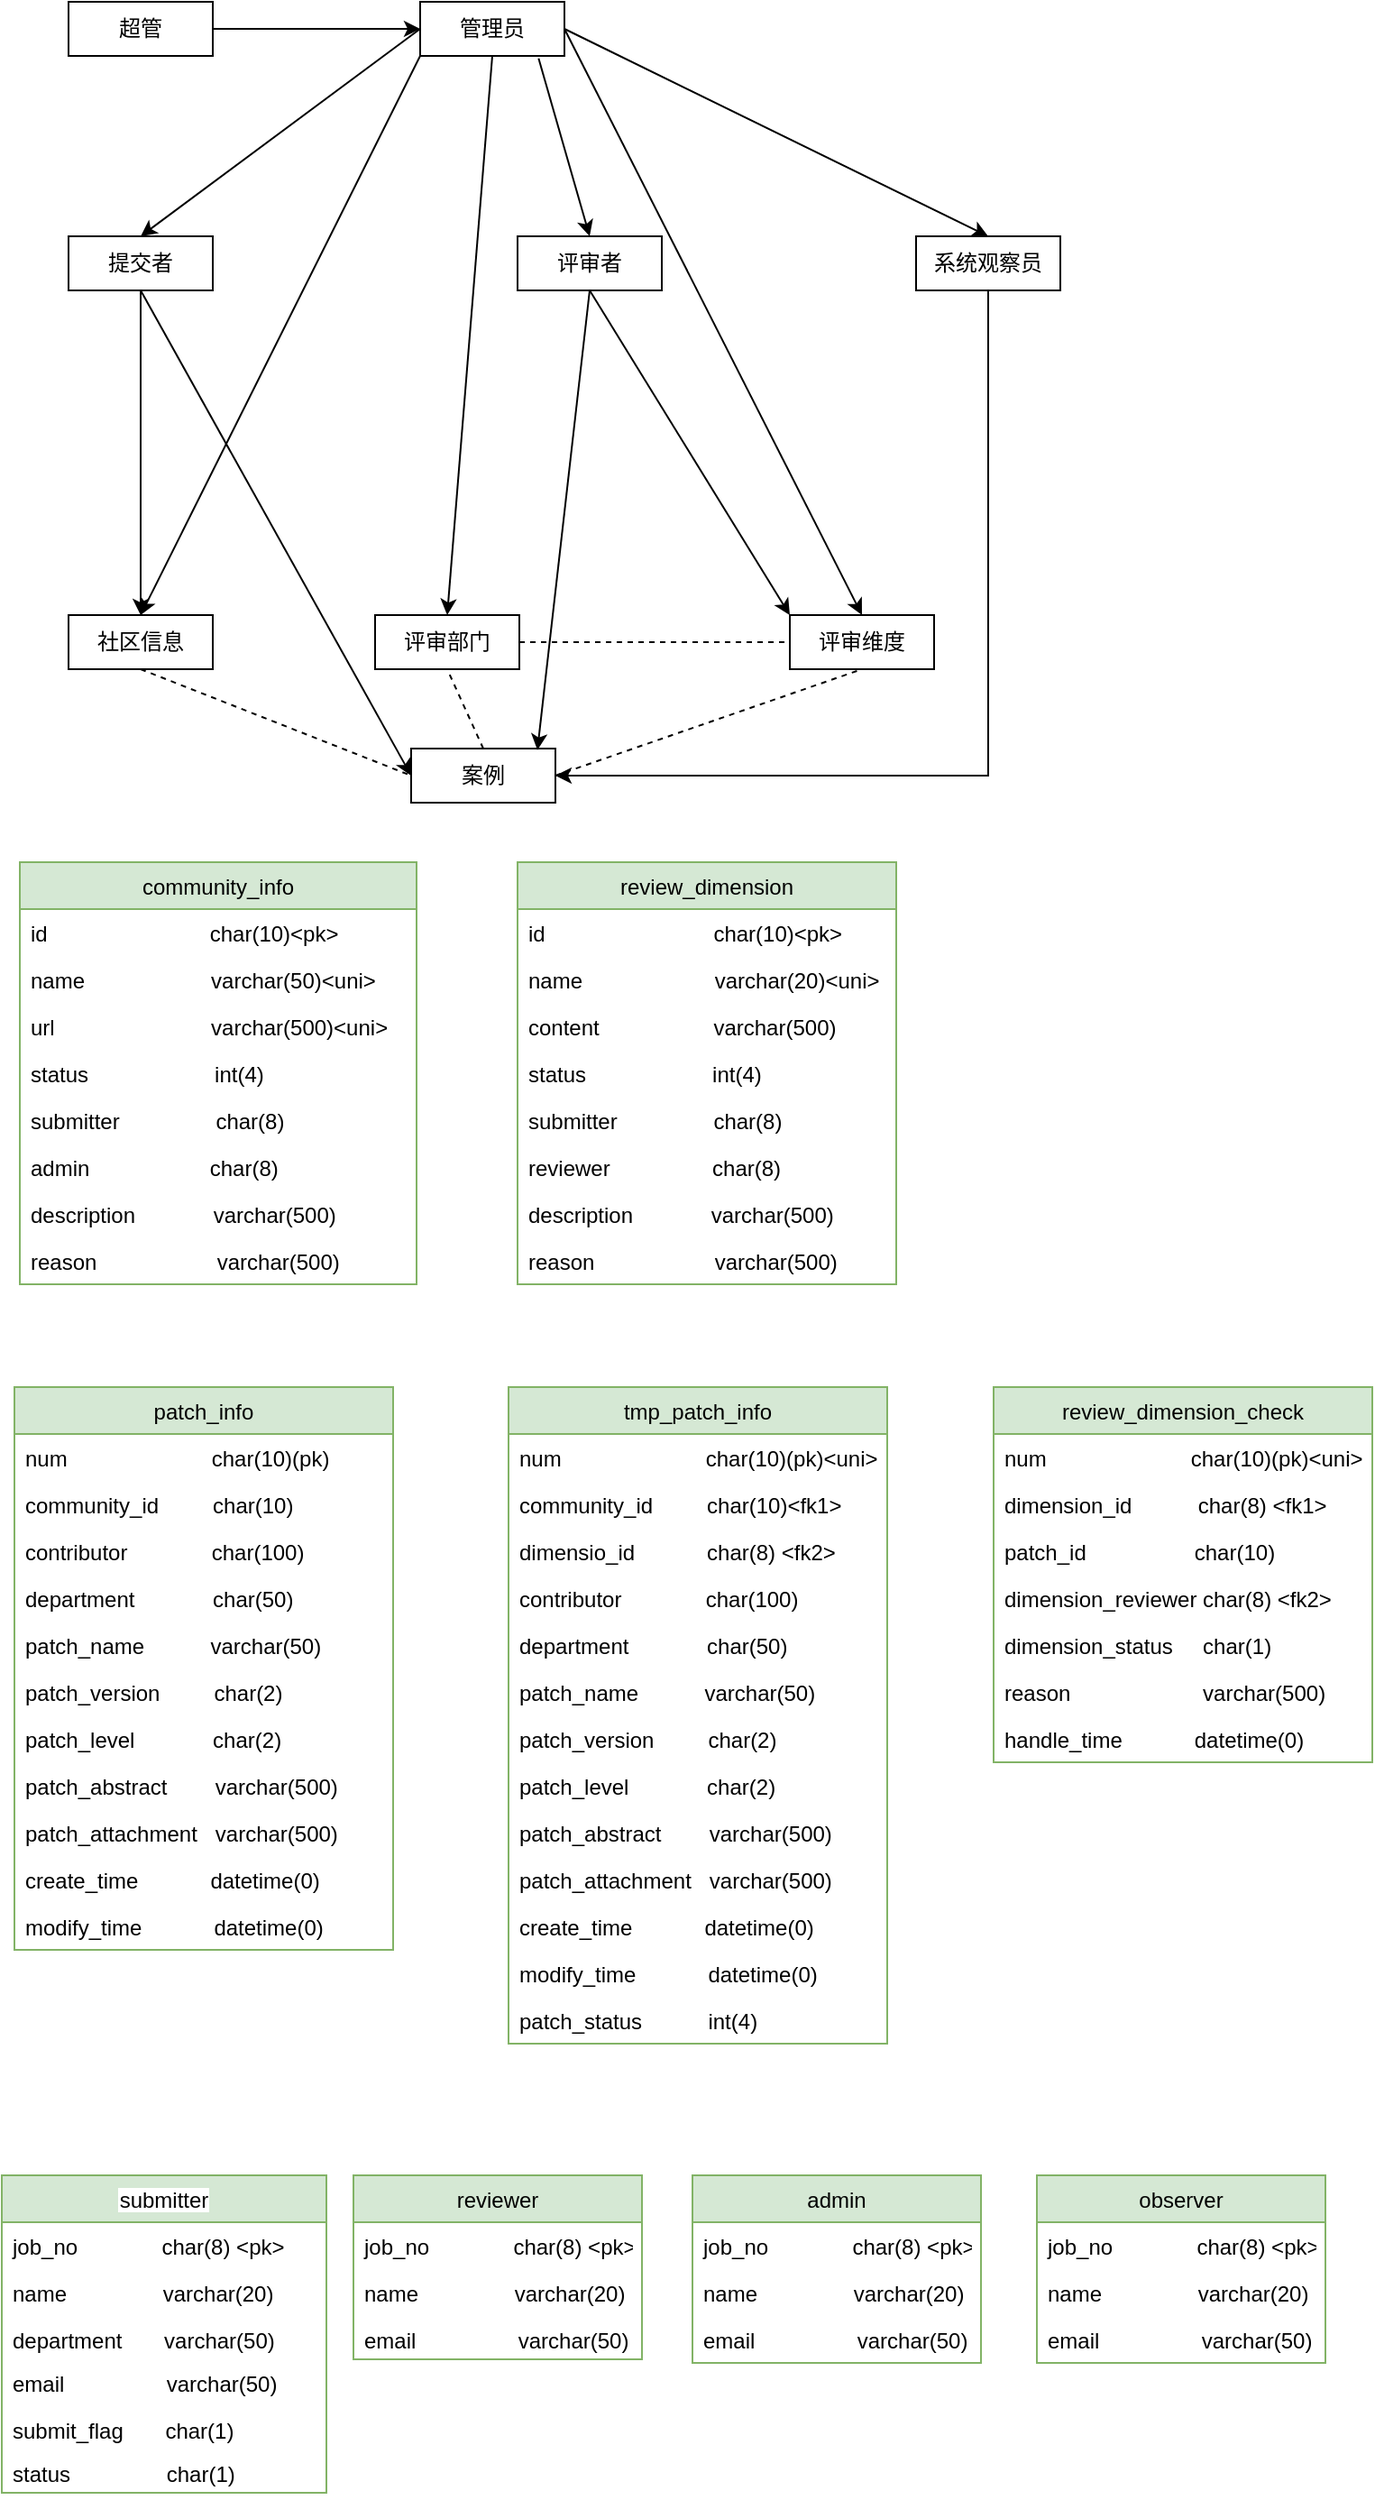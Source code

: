 <mxfile version="20.8.20" type="github" pages="2">
  <diagram id="dzC68mJOjXSK4L2v-khC" name="第 1 页">
    <mxGraphModel dx="1434" dy="796" grid="0" gridSize="10" guides="1" tooltips="1" connect="1" arrows="1" fold="1" page="1" pageScale="1" pageWidth="827" pageHeight="1169" math="0" shadow="0">
      <root>
        <mxCell id="0" />
        <mxCell id="1" parent="0" />
        <mxCell id="U1OwGEYTzstIpBjT-P24-1" value="" style="rounded=0;whiteSpace=wrap;html=1;" parent="1" vertex="1">
          <mxGeometry x="270" y="240" height="20" as="geometry" />
        </mxCell>
        <mxCell id="doD5e1eSzqzm3-nZjq-h-1" value="提交者" style="rounded=0;whiteSpace=wrap;html=1;" parent="1" vertex="1">
          <mxGeometry x="60" y="170" width="80" height="30" as="geometry" />
        </mxCell>
        <mxCell id="doD5e1eSzqzm3-nZjq-h-2" value="评审者" style="rounded=0;whiteSpace=wrap;html=1;" parent="1" vertex="1">
          <mxGeometry x="309" y="170" width="80" height="30" as="geometry" />
        </mxCell>
        <mxCell id="doD5e1eSzqzm3-nZjq-h-3" value="管理员" style="rounded=0;whiteSpace=wrap;html=1;" parent="1" vertex="1">
          <mxGeometry x="255" y="40" width="80" height="30" as="geometry" />
        </mxCell>
        <mxCell id="doD5e1eSzqzm3-nZjq-h-4" value="社区信息" style="rounded=0;whiteSpace=wrap;html=1;" parent="1" vertex="1">
          <mxGeometry x="60" y="380" width="80" height="30" as="geometry" />
        </mxCell>
        <mxCell id="doD5e1eSzqzm3-nZjq-h-5" value="评审维度" style="rounded=0;whiteSpace=wrap;html=1;" parent="1" vertex="1">
          <mxGeometry x="460" y="380" width="80" height="30" as="geometry" />
        </mxCell>
        <mxCell id="doD5e1eSzqzm3-nZjq-h-6" value="案例" style="rounded=0;whiteSpace=wrap;html=1;" parent="1" vertex="1">
          <mxGeometry x="250" y="454" width="80" height="30" as="geometry" />
        </mxCell>
        <mxCell id="doD5e1eSzqzm3-nZjq-h-16" value="" style="endArrow=classic;html=1;rounded=0;exitX=0.821;exitY=1.046;exitDx=0;exitDy=0;entryX=0.5;entryY=0;entryDx=0;entryDy=0;exitPerimeter=0;" parent="1" source="doD5e1eSzqzm3-nZjq-h-3" target="doD5e1eSzqzm3-nZjq-h-2" edge="1">
          <mxGeometry width="50" height="50" relative="1" as="geometry">
            <mxPoint x="330" y="130" as="sourcePoint" />
            <mxPoint x="380" y="80" as="targetPoint" />
          </mxGeometry>
        </mxCell>
        <mxCell id="doD5e1eSzqzm3-nZjq-h-17" value="" style="endArrow=classic;html=1;rounded=0;exitX=0;exitY=0.5;exitDx=0;exitDy=0;entryX=0.5;entryY=0;entryDx=0;entryDy=0;" parent="1" source="doD5e1eSzqzm3-nZjq-h-3" target="doD5e1eSzqzm3-nZjq-h-1" edge="1">
          <mxGeometry width="50" height="50" relative="1" as="geometry">
            <mxPoint x="210" y="270" as="sourcePoint" />
            <mxPoint x="260" y="220" as="targetPoint" />
          </mxGeometry>
        </mxCell>
        <mxCell id="doD5e1eSzqzm3-nZjq-h-18" value="" style="endArrow=classic;html=1;rounded=0;exitX=0.5;exitY=1;exitDx=0;exitDy=0;" parent="1" source="doD5e1eSzqzm3-nZjq-h-1" target="doD5e1eSzqzm3-nZjq-h-4" edge="1">
          <mxGeometry width="50" height="50" relative="1" as="geometry">
            <mxPoint x="80" y="330" as="sourcePoint" />
            <mxPoint x="130" y="280" as="targetPoint" />
          </mxGeometry>
        </mxCell>
        <mxCell id="doD5e1eSzqzm3-nZjq-h-19" value="" style="endArrow=classic;html=1;rounded=0;exitX=0.5;exitY=1;exitDx=0;exitDy=0;entryX=0;entryY=0;entryDx=0;entryDy=0;" parent="1" source="doD5e1eSzqzm3-nZjq-h-2" target="doD5e1eSzqzm3-nZjq-h-5" edge="1">
          <mxGeometry width="50" height="50" relative="1" as="geometry">
            <mxPoint x="419.71" y="210" as="sourcePoint" />
            <mxPoint x="419.71" y="380" as="targetPoint" />
          </mxGeometry>
        </mxCell>
        <mxCell id="doD5e1eSzqzm3-nZjq-h-20" value="" style="endArrow=classic;html=1;rounded=0;entryX=0;entryY=0.5;entryDx=0;entryDy=0;" parent="1" target="doD5e1eSzqzm3-nZjq-h-6" edge="1">
          <mxGeometry width="50" height="50" relative="1" as="geometry">
            <mxPoint x="100" y="200" as="sourcePoint" />
            <mxPoint x="180" y="390" as="targetPoint" />
          </mxGeometry>
        </mxCell>
        <mxCell id="doD5e1eSzqzm3-nZjq-h-21" value="" style="endArrow=none;dashed=1;html=1;rounded=0;exitX=0.5;exitY=1;exitDx=0;exitDy=0;entryX=0;entryY=0.5;entryDx=0;entryDy=0;" parent="1" source="doD5e1eSzqzm3-nZjq-h-4" target="doD5e1eSzqzm3-nZjq-h-6" edge="1">
          <mxGeometry width="50" height="50" relative="1" as="geometry">
            <mxPoint x="300" y="370" as="sourcePoint" />
            <mxPoint x="350" y="320" as="targetPoint" />
          </mxGeometry>
        </mxCell>
        <mxCell id="doD5e1eSzqzm3-nZjq-h-22" value="" style="endArrow=none;dashed=1;html=1;rounded=0;entryX=0.5;entryY=1;entryDx=0;entryDy=0;exitX=1;exitY=0.5;exitDx=0;exitDy=0;" parent="1" source="doD5e1eSzqzm3-nZjq-h-6" target="doD5e1eSzqzm3-nZjq-h-5" edge="1">
          <mxGeometry width="50" height="50" relative="1" as="geometry">
            <mxPoint x="300" y="370" as="sourcePoint" />
            <mxPoint x="350" y="320" as="targetPoint" />
          </mxGeometry>
        </mxCell>
        <mxCell id="doD5e1eSzqzm3-nZjq-h-23" value="" style="endArrow=classic;html=1;rounded=0;exitX=0.5;exitY=1;exitDx=0;exitDy=0;entryX=0.875;entryY=0.028;entryDx=0;entryDy=0;entryPerimeter=0;" parent="1" source="doD5e1eSzqzm3-nZjq-h-2" target="doD5e1eSzqzm3-nZjq-h-6" edge="1">
          <mxGeometry width="50" height="50" relative="1" as="geometry">
            <mxPoint x="420" y="210" as="sourcePoint" />
            <mxPoint x="320" y="450" as="targetPoint" />
          </mxGeometry>
        </mxCell>
        <mxCell id="doD5e1eSzqzm3-nZjq-h-24" value="超管" style="rounded=0;whiteSpace=wrap;html=1;" parent="1" vertex="1">
          <mxGeometry x="60" y="40" width="80" height="30" as="geometry" />
        </mxCell>
        <mxCell id="doD5e1eSzqzm3-nZjq-h-25" value="" style="endArrow=classic;html=1;rounded=0;exitX=1;exitY=0.5;exitDx=0;exitDy=0;entryX=0;entryY=0.5;entryDx=0;entryDy=0;" parent="1" source="doD5e1eSzqzm3-nZjq-h-24" target="doD5e1eSzqzm3-nZjq-h-3" edge="1">
          <mxGeometry width="50" height="50" relative="1" as="geometry">
            <mxPoint x="334" y="140" as="sourcePoint" />
            <mxPoint x="260" y="60" as="targetPoint" />
          </mxGeometry>
        </mxCell>
        <mxCell id="doD5e1eSzqzm3-nZjq-h-26" value="" style="endArrow=classic;html=1;rounded=0;exitX=0;exitY=1;exitDx=0;exitDy=0;" parent="1" source="doD5e1eSzqzm3-nZjq-h-3" edge="1">
          <mxGeometry width="50" height="50" relative="1" as="geometry">
            <mxPoint x="254" y="205" as="sourcePoint" />
            <mxPoint x="100" y="380" as="targetPoint" />
          </mxGeometry>
        </mxCell>
        <mxCell id="doD5e1eSzqzm3-nZjq-h-27" value="系统观察员" style="rounded=0;whiteSpace=wrap;html=1;" parent="1" vertex="1">
          <mxGeometry x="530" y="170" width="80" height="30" as="geometry" />
        </mxCell>
        <mxCell id="doD5e1eSzqzm3-nZjq-h-28" value="" style="endArrow=classic;html=1;rounded=0;exitX=0.5;exitY=1;exitDx=0;exitDy=0;entryX=1;entryY=0.5;entryDx=0;entryDy=0;" parent="1" source="doD5e1eSzqzm3-nZjq-h-27" target="doD5e1eSzqzm3-nZjq-h-6" edge="1">
          <mxGeometry width="50" height="50" relative="1" as="geometry">
            <mxPoint x="490.0" y="200" as="sourcePoint" />
            <mxPoint x="530" y="500" as="targetPoint" />
            <Array as="points">
              <mxPoint x="570" y="469" />
            </Array>
          </mxGeometry>
        </mxCell>
        <mxCell id="doD5e1eSzqzm3-nZjq-h-39" value="reviewer" style="swimlane;fontStyle=0;childLayout=stackLayout;horizontal=1;startSize=26;fillColor=#d5e8d4;horizontalStack=0;resizeParent=1;resizeParentMax=0;resizeLast=0;collapsible=1;marginBottom=0;strokeColor=#82b366;" parent="1" vertex="1">
          <mxGeometry x="218" y="1245" width="160" height="102" as="geometry">
            <mxRectangle x="150" y="510" width="60" height="30" as="alternateBounds" />
          </mxGeometry>
        </mxCell>
        <mxCell id="doD5e1eSzqzm3-nZjq-h-40" value="job_no              char(8) &lt;pk&gt;" style="text;strokeColor=none;fillColor=none;align=left;verticalAlign=top;spacingLeft=4;spacingRight=4;overflow=hidden;rotatable=0;points=[[0,0.5],[1,0.5]];portConstraint=eastwest;" parent="doD5e1eSzqzm3-nZjq-h-39" vertex="1">
          <mxGeometry y="26" width="160" height="26" as="geometry" />
        </mxCell>
        <mxCell id="doD5e1eSzqzm3-nZjq-h-41" value="name                varchar(20)" style="text;strokeColor=none;fillColor=none;align=left;verticalAlign=top;spacingLeft=4;spacingRight=4;overflow=hidden;rotatable=0;points=[[0,0.5],[1,0.5]];portConstraint=eastwest;" parent="doD5e1eSzqzm3-nZjq-h-39" vertex="1">
          <mxGeometry y="52" width="160" height="26" as="geometry" />
        </mxCell>
        <mxCell id="doD5e1eSzqzm3-nZjq-h-42" value="email                 varchar(50)" style="text;strokeColor=none;fillColor=none;align=left;verticalAlign=top;spacingLeft=4;spacingRight=4;overflow=hidden;rotatable=0;points=[[0,0.5],[1,0.5]];portConstraint=eastwest;" parent="doD5e1eSzqzm3-nZjq-h-39" vertex="1">
          <mxGeometry y="78" width="160" height="24" as="geometry" />
        </mxCell>
        <mxCell id="doD5e1eSzqzm3-nZjq-h-46" value="admin" style="swimlane;fontStyle=0;childLayout=stackLayout;horizontal=1;startSize=26;fillColor=#d5e8d4;horizontalStack=0;resizeParent=1;resizeParentMax=0;resizeLast=0;collapsible=1;marginBottom=0;strokeColor=#82b366;" parent="1" vertex="1">
          <mxGeometry x="406" y="1245" width="160" height="104" as="geometry">
            <mxRectangle x="150" y="510" width="60" height="30" as="alternateBounds" />
          </mxGeometry>
        </mxCell>
        <mxCell id="doD5e1eSzqzm3-nZjq-h-47" value="job_no              char(8) &lt;pk&gt;" style="text;strokeColor=none;fillColor=none;align=left;verticalAlign=top;spacingLeft=4;spacingRight=4;overflow=hidden;rotatable=0;points=[[0,0.5],[1,0.5]];portConstraint=eastwest;" parent="doD5e1eSzqzm3-nZjq-h-46" vertex="1">
          <mxGeometry y="26" width="160" height="26" as="geometry" />
        </mxCell>
        <mxCell id="doD5e1eSzqzm3-nZjq-h-48" value="name                varchar(20)" style="text;strokeColor=none;fillColor=none;align=left;verticalAlign=top;spacingLeft=4;spacingRight=4;overflow=hidden;rotatable=0;points=[[0,0.5],[1,0.5]];portConstraint=eastwest;" parent="doD5e1eSzqzm3-nZjq-h-46" vertex="1">
          <mxGeometry y="52" width="160" height="26" as="geometry" />
        </mxCell>
        <mxCell id="doD5e1eSzqzm3-nZjq-h-51" value="email                 varchar(50)" style="text;strokeColor=none;fillColor=none;align=left;verticalAlign=top;spacingLeft=4;spacingRight=4;overflow=hidden;rotatable=0;points=[[0,0.5],[1,0.5]];portConstraint=eastwest;" parent="doD5e1eSzqzm3-nZjq-h-46" vertex="1">
          <mxGeometry y="78" width="160" height="26" as="geometry" />
        </mxCell>
        <mxCell id="doD5e1eSzqzm3-nZjq-h-53" value="observer" style="swimlane;fontStyle=0;childLayout=stackLayout;horizontal=1;startSize=26;fillColor=#d5e8d4;horizontalStack=0;resizeParent=1;resizeParentMax=0;resizeLast=0;collapsible=1;marginBottom=0;strokeColor=#82b366;" parent="1" vertex="1">
          <mxGeometry x="597" y="1245" width="160" height="104" as="geometry">
            <mxRectangle x="150" y="510" width="60" height="30" as="alternateBounds" />
          </mxGeometry>
        </mxCell>
        <mxCell id="doD5e1eSzqzm3-nZjq-h-54" value="job_no              char(8) &lt;pk&gt;" style="text;strokeColor=none;fillColor=none;align=left;verticalAlign=top;spacingLeft=4;spacingRight=4;overflow=hidden;rotatable=0;points=[[0,0.5],[1,0.5]];portConstraint=eastwest;" parent="doD5e1eSzqzm3-nZjq-h-53" vertex="1">
          <mxGeometry y="26" width="160" height="26" as="geometry" />
        </mxCell>
        <mxCell id="doD5e1eSzqzm3-nZjq-h-55" value="name                varchar(20)" style="text;strokeColor=none;fillColor=none;align=left;verticalAlign=top;spacingLeft=4;spacingRight=4;overflow=hidden;rotatable=0;points=[[0,0.5],[1,0.5]];portConstraint=eastwest;" parent="doD5e1eSzqzm3-nZjq-h-53" vertex="1">
          <mxGeometry y="52" width="160" height="26" as="geometry" />
        </mxCell>
        <mxCell id="doD5e1eSzqzm3-nZjq-h-58" value="email                 varchar(50)" style="text;strokeColor=none;fillColor=none;align=left;verticalAlign=top;spacingLeft=4;spacingRight=4;overflow=hidden;rotatable=0;points=[[0,0.5],[1,0.5]];portConstraint=eastwest;" parent="doD5e1eSzqzm3-nZjq-h-53" vertex="1">
          <mxGeometry y="78" width="160" height="26" as="geometry" />
        </mxCell>
        <mxCell id="doD5e1eSzqzm3-nZjq-h-62" value="community_info" style="swimlane;fontStyle=0;childLayout=stackLayout;horizontal=1;startSize=26;fillColor=#d5e8d4;horizontalStack=0;resizeParent=1;resizeParentMax=0;resizeLast=0;collapsible=1;marginBottom=0;strokeColor=#82b366;" parent="1" vertex="1">
          <mxGeometry x="33" y="517" width="220" height="234" as="geometry" />
        </mxCell>
        <mxCell id="doD5e1eSzqzm3-nZjq-h-63" value="id                           char(10)&lt;pk&gt;" style="text;strokeColor=none;fillColor=none;align=left;verticalAlign=top;spacingLeft=4;spacingRight=4;overflow=hidden;rotatable=0;points=[[0,0.5],[1,0.5]];portConstraint=eastwest;" parent="doD5e1eSzqzm3-nZjq-h-62" vertex="1">
          <mxGeometry y="26" width="220" height="26" as="geometry" />
        </mxCell>
        <mxCell id="doD5e1eSzqzm3-nZjq-h-64" value="name                     varchar(50)&lt;uni&gt;" style="text;strokeColor=none;fillColor=none;align=left;verticalAlign=top;spacingLeft=4;spacingRight=4;overflow=hidden;rotatable=0;points=[[0,0.5],[1,0.5]];portConstraint=eastwest;" parent="doD5e1eSzqzm3-nZjq-h-62" vertex="1">
          <mxGeometry y="52" width="220" height="26" as="geometry" />
        </mxCell>
        <mxCell id="doD5e1eSzqzm3-nZjq-h-65" value="url                          varchar(500)&lt;uni&gt;" style="text;strokeColor=none;fillColor=none;align=left;verticalAlign=top;spacingLeft=4;spacingRight=4;overflow=hidden;rotatable=0;points=[[0,0.5],[1,0.5]];portConstraint=eastwest;" parent="doD5e1eSzqzm3-nZjq-h-62" vertex="1">
          <mxGeometry y="78" width="220" height="26" as="geometry" />
        </mxCell>
        <mxCell id="doD5e1eSzqzm3-nZjq-h-99" value="status                     int(4)" style="text;strokeColor=none;fillColor=none;align=left;verticalAlign=top;spacingLeft=4;spacingRight=4;overflow=hidden;rotatable=0;points=[[0,0.5],[1,0.5]];portConstraint=eastwest;" parent="doD5e1eSzqzm3-nZjq-h-62" vertex="1">
          <mxGeometry y="104" width="220" height="26" as="geometry" />
        </mxCell>
        <mxCell id="doD5e1eSzqzm3-nZjq-h-68" value="submitter                char(8)" style="text;strokeColor=none;fillColor=none;align=left;verticalAlign=top;spacingLeft=4;spacingRight=4;overflow=hidden;rotatable=0;points=[[0,0.5],[1,0.5]];portConstraint=eastwest;" parent="doD5e1eSzqzm3-nZjq-h-62" vertex="1">
          <mxGeometry y="130" width="220" height="26" as="geometry" />
        </mxCell>
        <mxCell id="doD5e1eSzqzm3-nZjq-h-69" value="admin                    char(8)" style="text;strokeColor=none;fillColor=none;align=left;verticalAlign=top;spacingLeft=4;spacingRight=4;overflow=hidden;rotatable=0;points=[[0,0.5],[1,0.5]];portConstraint=eastwest;" parent="doD5e1eSzqzm3-nZjq-h-62" vertex="1">
          <mxGeometry y="156" width="220" height="26" as="geometry" />
        </mxCell>
        <mxCell id="iEeiPf7_rr9NsLVVTkP7-65" value="description             varchar(500)" style="text;strokeColor=none;fillColor=none;align=left;verticalAlign=top;spacingLeft=4;spacingRight=4;overflow=hidden;rotatable=0;points=[[0,0.5],[1,0.5]];portConstraint=eastwest;" parent="doD5e1eSzqzm3-nZjq-h-62" vertex="1">
          <mxGeometry y="182" width="220" height="26" as="geometry" />
        </mxCell>
        <mxCell id="doD5e1eSzqzm3-nZjq-h-70" value="reason                    varchar(500)" style="text;strokeColor=none;fillColor=none;align=left;verticalAlign=top;spacingLeft=4;spacingRight=4;overflow=hidden;rotatable=0;points=[[0,0.5],[1,0.5]];portConstraint=eastwest;" parent="doD5e1eSzqzm3-nZjq-h-62" vertex="1">
          <mxGeometry y="208" width="220" height="26" as="geometry" />
        </mxCell>
        <mxCell id="doD5e1eSzqzm3-nZjq-h-71" value="review_dimension" style="swimlane;fontStyle=0;childLayout=stackLayout;horizontal=1;startSize=26;fillColor=#d5e8d4;horizontalStack=0;resizeParent=1;resizeParentMax=0;resizeLast=0;collapsible=1;marginBottom=0;strokeColor=#82b366;" parent="1" vertex="1">
          <mxGeometry x="309" y="517" width="210" height="234" as="geometry" />
        </mxCell>
        <mxCell id="iEeiPf7_rr9NsLVVTkP7-5" value="id                            char(10)&lt;pk&gt;" style="text;strokeColor=none;fillColor=none;align=left;verticalAlign=top;spacingLeft=4;spacingRight=4;overflow=hidden;rotatable=0;points=[[0,0.5],[1,0.5]];portConstraint=eastwest;" parent="doD5e1eSzqzm3-nZjq-h-71" vertex="1">
          <mxGeometry y="26" width="210" height="26" as="geometry" />
        </mxCell>
        <mxCell id="doD5e1eSzqzm3-nZjq-h-73" value="name                      varchar(20)&lt;uni&gt;" style="text;strokeColor=none;fillColor=none;align=left;verticalAlign=top;spacingLeft=4;spacingRight=4;overflow=hidden;rotatable=0;points=[[0,0.5],[1,0.5]];portConstraint=eastwest;" parent="doD5e1eSzqzm3-nZjq-h-71" vertex="1">
          <mxGeometry y="52" width="210" height="26" as="geometry" />
        </mxCell>
        <mxCell id="doD5e1eSzqzm3-nZjq-h-74" value="content                   varchar(500)" style="text;strokeColor=none;fillColor=none;align=left;verticalAlign=top;spacingLeft=4;spacingRight=4;overflow=hidden;rotatable=0;points=[[0,0.5],[1,0.5]];portConstraint=eastwest;" parent="doD5e1eSzqzm3-nZjq-h-71" vertex="1">
          <mxGeometry y="78" width="210" height="26" as="geometry" />
        </mxCell>
        <mxCell id="doD5e1eSzqzm3-nZjq-h-104" value="status                     int(4)" style="text;strokeColor=none;fillColor=none;align=left;verticalAlign=top;spacingLeft=4;spacingRight=4;overflow=hidden;rotatable=0;points=[[0,0.5],[1,0.5]];portConstraint=eastwest;" parent="doD5e1eSzqzm3-nZjq-h-71" vertex="1">
          <mxGeometry y="104" width="210" height="26" as="geometry" />
        </mxCell>
        <mxCell id="doD5e1eSzqzm3-nZjq-h-76" value="submitter                char(8)" style="text;strokeColor=none;fillColor=none;align=left;verticalAlign=top;spacingLeft=4;spacingRight=4;overflow=hidden;rotatable=0;points=[[0,0.5],[1,0.5]];portConstraint=eastwest;" parent="doD5e1eSzqzm3-nZjq-h-71" vertex="1">
          <mxGeometry y="130" width="210" height="26" as="geometry" />
        </mxCell>
        <mxCell id="doD5e1eSzqzm3-nZjq-h-103" value="reviewer                 char(8)" style="text;strokeColor=none;fillColor=none;align=left;verticalAlign=top;spacingLeft=4;spacingRight=4;overflow=hidden;rotatable=0;points=[[0,0.5],[1,0.5]];portConstraint=eastwest;" parent="doD5e1eSzqzm3-nZjq-h-71" vertex="1">
          <mxGeometry y="156" width="210" height="26" as="geometry" />
        </mxCell>
        <mxCell id="iEeiPf7_rr9NsLVVTkP7-93" value="description             varchar(500)" style="text;strokeColor=none;fillColor=none;align=left;verticalAlign=top;spacingLeft=4;spacingRight=4;overflow=hidden;rotatable=0;points=[[0,0.5],[1,0.5]];portConstraint=eastwest;" parent="doD5e1eSzqzm3-nZjq-h-71" vertex="1">
          <mxGeometry y="182" width="210" height="26" as="geometry" />
        </mxCell>
        <mxCell id="doD5e1eSzqzm3-nZjq-h-78" value="reason                    varchar(500)" style="text;strokeColor=none;fillColor=none;align=left;verticalAlign=top;spacingLeft=4;spacingRight=4;overflow=hidden;rotatable=0;points=[[0,0.5],[1,0.5]];portConstraint=eastwest;" parent="doD5e1eSzqzm3-nZjq-h-71" vertex="1">
          <mxGeometry y="208" width="210" height="26" as="geometry" />
        </mxCell>
        <mxCell id="doD5e1eSzqzm3-nZjq-h-79" value="patch_info" style="swimlane;fontStyle=0;childLayout=stackLayout;horizontal=1;startSize=26;fillColor=#d5e8d4;horizontalStack=0;resizeParent=1;resizeParentMax=0;resizeLast=0;collapsible=1;marginBottom=0;strokeColor=#82b366;" parent="1" vertex="1">
          <mxGeometry x="30" y="808" width="210" height="312" as="geometry">
            <mxRectangle x="545" y="730" width="100" height="30" as="alternateBounds" />
          </mxGeometry>
        </mxCell>
        <mxCell id="doD5e1eSzqzm3-nZjq-h-80" value="num                        char(10)(pk)" style="text;strokeColor=none;fillColor=none;align=left;verticalAlign=top;spacingLeft=4;spacingRight=4;overflow=hidden;rotatable=0;points=[[0,0.5],[1,0.5]];portConstraint=eastwest;" parent="doD5e1eSzqzm3-nZjq-h-79" vertex="1">
          <mxGeometry y="26" width="210" height="26" as="geometry" />
        </mxCell>
        <mxCell id="doD5e1eSzqzm3-nZjq-h-106" value="community_id         char(10)" style="text;strokeColor=none;fillColor=none;align=left;verticalAlign=top;spacingLeft=4;spacingRight=4;overflow=hidden;rotatable=0;points=[[0,0.5],[1,0.5]];portConstraint=eastwest;" parent="doD5e1eSzqzm3-nZjq-h-79" vertex="1">
          <mxGeometry y="52" width="210" height="26" as="geometry" />
        </mxCell>
        <mxCell id="doD5e1eSzqzm3-nZjq-h-107" value="contributor              char(100)" style="text;strokeColor=none;fillColor=none;align=left;verticalAlign=top;spacingLeft=4;spacingRight=4;overflow=hidden;rotatable=0;points=[[0,0.5],[1,0.5]];portConstraint=eastwest;" parent="doD5e1eSzqzm3-nZjq-h-79" vertex="1">
          <mxGeometry y="78" width="210" height="26" as="geometry" />
        </mxCell>
        <mxCell id="iEeiPf7_rr9NsLVVTkP7-140" value="department             char(50)" style="text;strokeColor=none;fillColor=none;align=left;verticalAlign=top;spacingLeft=4;spacingRight=4;overflow=hidden;rotatable=0;points=[[0,0.5],[1,0.5]];portConstraint=eastwest;" parent="doD5e1eSzqzm3-nZjq-h-79" vertex="1">
          <mxGeometry y="104" width="210" height="26" as="geometry" />
        </mxCell>
        <mxCell id="doD5e1eSzqzm3-nZjq-h-81" value="patch_name           varchar(50)" style="text;strokeColor=none;fillColor=none;align=left;verticalAlign=top;spacingLeft=4;spacingRight=4;overflow=hidden;rotatable=0;points=[[0,0.5],[1,0.5]];portConstraint=eastwest;" parent="doD5e1eSzqzm3-nZjq-h-79" vertex="1">
          <mxGeometry y="130" width="210" height="26" as="geometry" />
        </mxCell>
        <mxCell id="doD5e1eSzqzm3-nZjq-h-82" value="patch_version         char(2)" style="text;strokeColor=none;fillColor=none;align=left;verticalAlign=top;spacingLeft=4;spacingRight=4;overflow=hidden;rotatable=0;points=[[0,0.5],[1,0.5]];portConstraint=eastwest;" parent="doD5e1eSzqzm3-nZjq-h-79" vertex="1">
          <mxGeometry y="156" width="210" height="26" as="geometry" />
        </mxCell>
        <mxCell id="doD5e1eSzqzm3-nZjq-h-83" value="patch_level             char(2)" style="text;strokeColor=none;fillColor=none;align=left;verticalAlign=top;spacingLeft=4;spacingRight=4;overflow=hidden;rotatable=0;points=[[0,0.5],[1,0.5]];portConstraint=eastwest;" parent="doD5e1eSzqzm3-nZjq-h-79" vertex="1">
          <mxGeometry y="182" width="210" height="26" as="geometry" />
        </mxCell>
        <mxCell id="doD5e1eSzqzm3-nZjq-h-87" value="patch_abstract        varchar(500)" style="text;strokeColor=none;fillColor=none;align=left;verticalAlign=top;spacingLeft=4;spacingRight=4;overflow=hidden;rotatable=0;points=[[0,0.5],[1,0.5]];portConstraint=eastwest;" parent="doD5e1eSzqzm3-nZjq-h-79" vertex="1">
          <mxGeometry y="208" width="210" height="26" as="geometry" />
        </mxCell>
        <mxCell id="doD5e1eSzqzm3-nZjq-h-88" value="patch_attachment   varchar(500)" style="text;strokeColor=none;fillColor=none;align=left;verticalAlign=top;spacingLeft=4;spacingRight=4;overflow=hidden;rotatable=0;points=[[0,0.5],[1,0.5]];portConstraint=eastwest;" parent="doD5e1eSzqzm3-nZjq-h-79" vertex="1">
          <mxGeometry y="234" width="210" height="26" as="geometry" />
        </mxCell>
        <mxCell id="doD5e1eSzqzm3-nZjq-h-90" value="create_time            datetime(0)" style="text;strokeColor=none;fillColor=none;align=left;verticalAlign=top;spacingLeft=4;spacingRight=4;overflow=hidden;rotatable=0;points=[[0,0.5],[1,0.5]];portConstraint=eastwest;" parent="doD5e1eSzqzm3-nZjq-h-79" vertex="1">
          <mxGeometry y="260" width="210" height="26" as="geometry" />
        </mxCell>
        <mxCell id="doD5e1eSzqzm3-nZjq-h-89" value="modify_time            datetime(0)" style="text;strokeColor=none;fillColor=none;align=left;verticalAlign=top;spacingLeft=4;spacingRight=4;overflow=hidden;rotatable=0;points=[[0,0.5],[1,0.5]];portConstraint=eastwest;" parent="doD5e1eSzqzm3-nZjq-h-79" vertex="1">
          <mxGeometry y="286" width="210" height="26" as="geometry" />
        </mxCell>
        <mxCell id="doD5e1eSzqzm3-nZjq-h-96" value="" style="endArrow=classic;html=1;rounded=0;exitX=1;exitY=0.5;exitDx=0;exitDy=0;entryX=0.5;entryY=0;entryDx=0;entryDy=0;" parent="1" source="doD5e1eSzqzm3-nZjq-h-3" target="doD5e1eSzqzm3-nZjq-h-27" edge="1">
          <mxGeometry width="50" height="50" relative="1" as="geometry">
            <mxPoint x="420" y="90" as="sourcePoint" />
            <mxPoint x="490.0" y="170" as="targetPoint" />
          </mxGeometry>
        </mxCell>
        <mxCell id="iEeiPf7_rr9NsLVVTkP7-46" value="submitter" style="swimlane;fontStyle=0;childLayout=stackLayout;horizontal=1;startSize=26;fillColor=#d5e8d4;horizontalStack=0;resizeParent=1;resizeParentMax=0;resizeLast=0;collapsible=1;marginBottom=0;labelBackgroundColor=default;strokeColor=#82b366;fontColor=default;" parent="1" vertex="1">
          <mxGeometry x="23" y="1245" width="180" height="176" as="geometry">
            <mxRectangle x="150" y="510" width="60" height="30" as="alternateBounds" />
          </mxGeometry>
        </mxCell>
        <mxCell id="iEeiPf7_rr9NsLVVTkP7-47" value="job_no              char(8) &lt;pk&gt;" style="text;strokeColor=none;fillColor=none;align=left;verticalAlign=top;spacingLeft=4;spacingRight=4;overflow=hidden;rotatable=0;points=[[0,0.5],[1,0.5]];portConstraint=eastwest;" parent="iEeiPf7_rr9NsLVVTkP7-46" vertex="1">
          <mxGeometry y="26" width="180" height="26" as="geometry" />
        </mxCell>
        <mxCell id="iEeiPf7_rr9NsLVVTkP7-48" value="name                varchar(20)" style="text;strokeColor=none;fillColor=none;align=left;verticalAlign=top;spacingLeft=4;spacingRight=4;overflow=hidden;rotatable=0;points=[[0,0.5],[1,0.5]];portConstraint=eastwest;" parent="iEeiPf7_rr9NsLVVTkP7-46" vertex="1">
          <mxGeometry y="52" width="180" height="26" as="geometry" />
        </mxCell>
        <mxCell id="iEeiPf7_rr9NsLVVTkP7-49" value="department       varchar(50)" style="text;strokeColor=none;fillColor=none;align=left;verticalAlign=top;spacingLeft=4;spacingRight=4;overflow=hidden;rotatable=0;points=[[0,0.5],[1,0.5]];portConstraint=eastwest;" parent="iEeiPf7_rr9NsLVVTkP7-46" vertex="1">
          <mxGeometry y="78" width="180" height="24" as="geometry" />
        </mxCell>
        <mxCell id="iEeiPf7_rr9NsLVVTkP7-52" value="email                 varchar(50)" style="text;strokeColor=none;fillColor=none;align=left;verticalAlign=top;spacingLeft=4;spacingRight=4;overflow=hidden;rotatable=0;points=[[0,0.5],[1,0.5]];portConstraint=eastwest;" parent="iEeiPf7_rr9NsLVVTkP7-46" vertex="1">
          <mxGeometry y="102" width="180" height="26" as="geometry" />
        </mxCell>
        <mxCell id="iEeiPf7_rr9NsLVVTkP7-53" value="submit_flag       char(1)" style="text;strokeColor=none;fillColor=none;align=left;verticalAlign=top;spacingLeft=4;spacingRight=4;overflow=hidden;rotatable=0;points=[[0,0.5],[1,0.5]];portConstraint=eastwest;" parent="iEeiPf7_rr9NsLVVTkP7-46" vertex="1">
          <mxGeometry y="128" width="180" height="24" as="geometry" />
        </mxCell>
        <mxCell id="iEeiPf7_rr9NsLVVTkP7-54" value="status                char(1)" style="text;strokeColor=none;fillColor=none;align=left;verticalAlign=top;spacingLeft=4;spacingRight=4;overflow=hidden;rotatable=0;points=[[0,0.5],[1,0.5]];portConstraint=eastwest;" parent="iEeiPf7_rr9NsLVVTkP7-46" vertex="1">
          <mxGeometry y="152" width="180" height="24" as="geometry" />
        </mxCell>
        <mxCell id="iEeiPf7_rr9NsLVVTkP7-113" value="tmp_patch_info" style="swimlane;fontStyle=0;childLayout=stackLayout;horizontal=1;startSize=26;fillColor=#d5e8d4;horizontalStack=0;resizeParent=1;resizeParentMax=0;resizeLast=0;collapsible=1;marginBottom=0;strokeColor=#82b366;" parent="1" vertex="1">
          <mxGeometry x="304" y="808" width="210" height="364" as="geometry">
            <mxRectangle x="545" y="730" width="100" height="30" as="alternateBounds" />
          </mxGeometry>
        </mxCell>
        <mxCell id="iEeiPf7_rr9NsLVVTkP7-114" value="num                        char(10)(pk)&lt;uni&gt;" style="text;strokeColor=none;fillColor=none;align=left;verticalAlign=top;spacingLeft=4;spacingRight=4;overflow=hidden;rotatable=0;points=[[0,0.5],[1,0.5]];portConstraint=eastwest;" parent="iEeiPf7_rr9NsLVVTkP7-113" vertex="1">
          <mxGeometry y="26" width="210" height="26" as="geometry" />
        </mxCell>
        <mxCell id="iEeiPf7_rr9NsLVVTkP7-115" value="community_id         char(10)&lt;fk1&gt;" style="text;strokeColor=none;fillColor=none;align=left;verticalAlign=top;spacingLeft=4;spacingRight=4;overflow=hidden;rotatable=0;points=[[0,0.5],[1,0.5]];portConstraint=eastwest;" parent="iEeiPf7_rr9NsLVVTkP7-113" vertex="1">
          <mxGeometry y="52" width="210" height="26" as="geometry" />
        </mxCell>
        <mxCell id="iEeiPf7_rr9NsLVVTkP7-116" value="dimensio_id            char(8) &lt;fk2&gt;" style="text;strokeColor=none;fillColor=none;align=left;verticalAlign=top;spacingLeft=4;spacingRight=4;overflow=hidden;rotatable=0;points=[[0,0.5],[1,0.5]];portConstraint=eastwest;" parent="iEeiPf7_rr9NsLVVTkP7-113" vertex="1">
          <mxGeometry y="78" width="210" height="26" as="geometry" />
        </mxCell>
        <mxCell id="iEeiPf7_rr9NsLVVTkP7-117" value="contributor              char(100)" style="text;strokeColor=none;fillColor=none;align=left;verticalAlign=top;spacingLeft=4;spacingRight=4;overflow=hidden;rotatable=0;points=[[0,0.5],[1,0.5]];portConstraint=eastwest;" parent="iEeiPf7_rr9NsLVVTkP7-113" vertex="1">
          <mxGeometry y="104" width="210" height="26" as="geometry" />
        </mxCell>
        <mxCell id="iEeiPf7_rr9NsLVVTkP7-141" value="department             char(50)" style="text;strokeColor=none;fillColor=none;align=left;verticalAlign=top;spacingLeft=4;spacingRight=4;overflow=hidden;rotatable=0;points=[[0,0.5],[1,0.5]];portConstraint=eastwest;" parent="iEeiPf7_rr9NsLVVTkP7-113" vertex="1">
          <mxGeometry y="130" width="210" height="26" as="geometry" />
        </mxCell>
        <mxCell id="iEeiPf7_rr9NsLVVTkP7-118" value="patch_name           varchar(50)" style="text;strokeColor=none;fillColor=none;align=left;verticalAlign=top;spacingLeft=4;spacingRight=4;overflow=hidden;rotatable=0;points=[[0,0.5],[1,0.5]];portConstraint=eastwest;" parent="iEeiPf7_rr9NsLVVTkP7-113" vertex="1">
          <mxGeometry y="156" width="210" height="26" as="geometry" />
        </mxCell>
        <mxCell id="iEeiPf7_rr9NsLVVTkP7-119" value="patch_version         char(2)" style="text;strokeColor=none;fillColor=none;align=left;verticalAlign=top;spacingLeft=4;spacingRight=4;overflow=hidden;rotatable=0;points=[[0,0.5],[1,0.5]];portConstraint=eastwest;" parent="iEeiPf7_rr9NsLVVTkP7-113" vertex="1">
          <mxGeometry y="182" width="210" height="26" as="geometry" />
        </mxCell>
        <mxCell id="iEeiPf7_rr9NsLVVTkP7-120" value="patch_level             char(2)" style="text;strokeColor=none;fillColor=none;align=left;verticalAlign=top;spacingLeft=4;spacingRight=4;overflow=hidden;rotatable=0;points=[[0,0.5],[1,0.5]];portConstraint=eastwest;" parent="iEeiPf7_rr9NsLVVTkP7-113" vertex="1">
          <mxGeometry y="208" width="210" height="26" as="geometry" />
        </mxCell>
        <mxCell id="iEeiPf7_rr9NsLVVTkP7-121" value="patch_abstract        varchar(500)" style="text;strokeColor=none;fillColor=none;align=left;verticalAlign=top;spacingLeft=4;spacingRight=4;overflow=hidden;rotatable=0;points=[[0,0.5],[1,0.5]];portConstraint=eastwest;" parent="iEeiPf7_rr9NsLVVTkP7-113" vertex="1">
          <mxGeometry y="234" width="210" height="26" as="geometry" />
        </mxCell>
        <mxCell id="iEeiPf7_rr9NsLVVTkP7-122" value="patch_attachment   varchar(500)" style="text;strokeColor=none;fillColor=none;align=left;verticalAlign=top;spacingLeft=4;spacingRight=4;overflow=hidden;rotatable=0;points=[[0,0.5],[1,0.5]];portConstraint=eastwest;" parent="iEeiPf7_rr9NsLVVTkP7-113" vertex="1">
          <mxGeometry y="260" width="210" height="26" as="geometry" />
        </mxCell>
        <mxCell id="iEeiPf7_rr9NsLVVTkP7-123" value="create_time            datetime(0)" style="text;strokeColor=none;fillColor=none;align=left;verticalAlign=top;spacingLeft=4;spacingRight=4;overflow=hidden;rotatable=0;points=[[0,0.5],[1,0.5]];portConstraint=eastwest;" parent="iEeiPf7_rr9NsLVVTkP7-113" vertex="1">
          <mxGeometry y="286" width="210" height="26" as="geometry" />
        </mxCell>
        <mxCell id="iEeiPf7_rr9NsLVVTkP7-124" value="modify_time            datetime(0)" style="text;strokeColor=none;fillColor=none;align=left;verticalAlign=top;spacingLeft=4;spacingRight=4;overflow=hidden;rotatable=0;points=[[0,0.5],[1,0.5]];portConstraint=eastwest;" parent="iEeiPf7_rr9NsLVVTkP7-113" vertex="1">
          <mxGeometry y="312" width="210" height="26" as="geometry" />
        </mxCell>
        <mxCell id="iEeiPf7_rr9NsLVVTkP7-125" value="patch_status           int(4)" style="text;strokeColor=none;fillColor=none;align=left;verticalAlign=top;spacingLeft=4;spacingRight=4;overflow=hidden;rotatable=0;points=[[0,0.5],[1,0.5]];portConstraint=eastwest;" parent="iEeiPf7_rr9NsLVVTkP7-113" vertex="1">
          <mxGeometry y="338" width="210" height="26" as="geometry" />
        </mxCell>
        <mxCell id="iEeiPf7_rr9NsLVVTkP7-126" value="review_dimension_check" style="swimlane;fontStyle=0;childLayout=stackLayout;horizontal=1;startSize=26;fillColor=#d5e8d4;horizontalStack=0;resizeParent=1;resizeParentMax=0;resizeLast=0;collapsible=1;marginBottom=0;strokeColor=#82b366;" parent="1" vertex="1">
          <mxGeometry x="573" y="808" width="210" height="208" as="geometry">
            <mxRectangle x="545" y="730" width="100" height="30" as="alternateBounds" />
          </mxGeometry>
        </mxCell>
        <mxCell id="iEeiPf7_rr9NsLVVTkP7-127" value="num                        char(10)(pk)&lt;uni&gt;" style="text;strokeColor=none;fillColor=none;align=left;verticalAlign=top;spacingLeft=4;spacingRight=4;overflow=hidden;rotatable=0;points=[[0,0.5],[1,0.5]];portConstraint=eastwest;" parent="iEeiPf7_rr9NsLVVTkP7-126" vertex="1">
          <mxGeometry y="26" width="210" height="26" as="geometry" />
        </mxCell>
        <mxCell id="iEeiPf7_rr9NsLVVTkP7-143" value="dimension_id           char(8) &lt;fk1&gt;" style="text;strokeColor=none;fillColor=none;align=left;verticalAlign=top;spacingLeft=4;spacingRight=4;overflow=hidden;rotatable=0;points=[[0,0.5],[1,0.5]];portConstraint=eastwest;" parent="iEeiPf7_rr9NsLVVTkP7-126" vertex="1">
          <mxGeometry y="52" width="210" height="26" as="geometry" />
        </mxCell>
        <mxCell id="iEeiPf7_rr9NsLVVTkP7-128" value="patch_id                  char(10)" style="text;strokeColor=none;fillColor=none;align=left;verticalAlign=top;spacingLeft=4;spacingRight=4;overflow=hidden;rotatable=0;points=[[0,0.5],[1,0.5]];portConstraint=eastwest;" parent="iEeiPf7_rr9NsLVVTkP7-126" vertex="1">
          <mxGeometry y="78" width="210" height="26" as="geometry" />
        </mxCell>
        <mxCell id="iEeiPf7_rr9NsLVVTkP7-144" value="dimension_reviewer char(8) &lt;fk2&gt;" style="text;strokeColor=none;fillColor=none;align=left;verticalAlign=top;spacingLeft=4;spacingRight=4;overflow=hidden;rotatable=0;points=[[0,0.5],[1,0.5]];portConstraint=eastwest;" parent="iEeiPf7_rr9NsLVVTkP7-126" vertex="1">
          <mxGeometry y="104" width="210" height="26" as="geometry" />
        </mxCell>
        <mxCell id="iEeiPf7_rr9NsLVVTkP7-133" value="dimension_status     char(1)" style="text;strokeColor=none;fillColor=none;align=left;verticalAlign=top;spacingLeft=4;spacingRight=4;overflow=hidden;rotatable=0;points=[[0,0.5],[1,0.5]];portConstraint=eastwest;" parent="iEeiPf7_rr9NsLVVTkP7-126" vertex="1">
          <mxGeometry y="130" width="210" height="26" as="geometry" />
        </mxCell>
        <mxCell id="iEeiPf7_rr9NsLVVTkP7-135" value="reason                      varchar(500)" style="text;strokeColor=none;fillColor=none;align=left;verticalAlign=top;spacingLeft=4;spacingRight=4;overflow=hidden;rotatable=0;points=[[0,0.5],[1,0.5]];portConstraint=eastwest;" parent="iEeiPf7_rr9NsLVVTkP7-126" vertex="1">
          <mxGeometry y="156" width="210" height="26" as="geometry" />
        </mxCell>
        <mxCell id="iEeiPf7_rr9NsLVVTkP7-137" value="handle_time            datetime(0)" style="text;strokeColor=none;fillColor=none;align=left;verticalAlign=top;spacingLeft=4;spacingRight=4;overflow=hidden;rotatable=0;points=[[0,0.5],[1,0.5]];portConstraint=eastwest;" parent="iEeiPf7_rr9NsLVVTkP7-126" vertex="1">
          <mxGeometry y="182" width="210" height="26" as="geometry" />
        </mxCell>
        <mxCell id="iEeiPf7_rr9NsLVVTkP7-145" value="" style="endArrow=classic;html=1;rounded=0;exitX=1;exitY=0.5;exitDx=0;exitDy=0;entryX=0.5;entryY=0;entryDx=0;entryDy=0;" parent="1" source="doD5e1eSzqzm3-nZjq-h-3" target="doD5e1eSzqzm3-nZjq-h-5" edge="1">
          <mxGeometry width="50" height="50" relative="1" as="geometry">
            <mxPoint x="305" y="210" as="sourcePoint" />
            <mxPoint x="424" y="379" as="targetPoint" />
          </mxGeometry>
        </mxCell>
        <mxCell id="7txxhfUCZW7AXwuhmKea-1" value="评审部门" style="rounded=0;whiteSpace=wrap;html=1;" parent="1" vertex="1">
          <mxGeometry x="230" y="380" width="80" height="30" as="geometry" />
        </mxCell>
        <mxCell id="7txxhfUCZW7AXwuhmKea-3" value="" style="endArrow=none;dashed=1;html=1;rounded=0;exitX=0.5;exitY=0;exitDx=0;exitDy=0;entryX=0.5;entryY=1;entryDx=0;entryDy=0;" parent="1" source="doD5e1eSzqzm3-nZjq-h-6" target="7txxhfUCZW7AXwuhmKea-1" edge="1">
          <mxGeometry width="50" height="50" relative="1" as="geometry">
            <mxPoint x="340" y="479" as="sourcePoint" />
            <mxPoint x="430" y="450" as="targetPoint" />
          </mxGeometry>
        </mxCell>
        <mxCell id="7txxhfUCZW7AXwuhmKea-4" value="" style="endArrow=classic;html=1;rounded=0;entryX=0.5;entryY=0;entryDx=0;entryDy=0;exitX=0.5;exitY=1;exitDx=0;exitDy=0;" parent="1" source="doD5e1eSzqzm3-nZjq-h-3" target="7txxhfUCZW7AXwuhmKea-1" edge="1">
          <mxGeometry width="50" height="50" relative="1" as="geometry">
            <mxPoint x="210" y="310" as="sourcePoint" />
            <mxPoint x="260" y="260" as="targetPoint" />
          </mxGeometry>
        </mxCell>
        <mxCell id="7txxhfUCZW7AXwuhmKea-5" value="" style="endArrow=none;dashed=1;html=1;rounded=0;exitX=1;exitY=0.5;exitDx=0;exitDy=0;entryX=0;entryY=0.5;entryDx=0;entryDy=0;" parent="1" source="7txxhfUCZW7AXwuhmKea-1" target="doD5e1eSzqzm3-nZjq-h-5" edge="1">
          <mxGeometry width="50" height="50" relative="1" as="geometry">
            <mxPoint x="300" y="464" as="sourcePoint" />
            <mxPoint x="280" y="420" as="targetPoint" />
          </mxGeometry>
        </mxCell>
      </root>
    </mxGraphModel>
  </diagram>
  <diagram id="GO_hatBdsYCZLsachG-T" name="第 2 页">
    <mxGraphModel dx="1422" dy="738" grid="0" gridSize="10" guides="1" tooltips="1" connect="1" arrows="1" fold="1" page="1" pageScale="1" pageWidth="827" pageHeight="1169" math="0" shadow="0">
      <root>
        <mxCell id="0" />
        <mxCell id="1" parent="0" />
      </root>
    </mxGraphModel>
  </diagram>
</mxfile>
